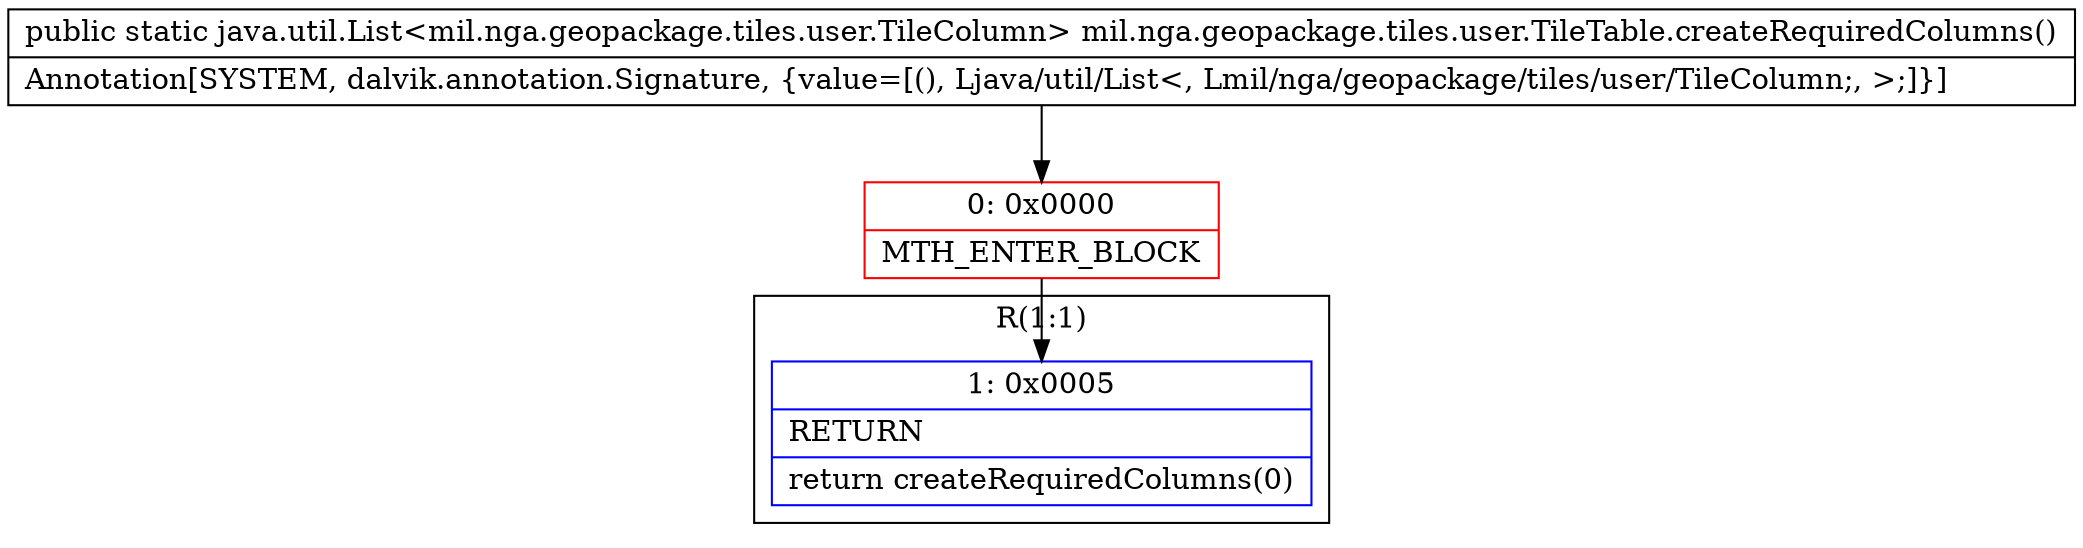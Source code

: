 digraph "CFG formil.nga.geopackage.tiles.user.TileTable.createRequiredColumns()Ljava\/util\/List;" {
subgraph cluster_Region_22788698 {
label = "R(1:1)";
node [shape=record,color=blue];
Node_1 [shape=record,label="{1\:\ 0x0005|RETURN\l|return createRequiredColumns(0)\l}"];
}
Node_0 [shape=record,color=red,label="{0\:\ 0x0000|MTH_ENTER_BLOCK\l}"];
MethodNode[shape=record,label="{public static java.util.List\<mil.nga.geopackage.tiles.user.TileColumn\> mil.nga.geopackage.tiles.user.TileTable.createRequiredColumns()  | Annotation[SYSTEM, dalvik.annotation.Signature, \{value=[(), Ljava\/util\/List\<, Lmil\/nga\/geopackage\/tiles\/user\/TileColumn;, \>;]\}]\l}"];
MethodNode -> Node_0;
Node_0 -> Node_1;
}

